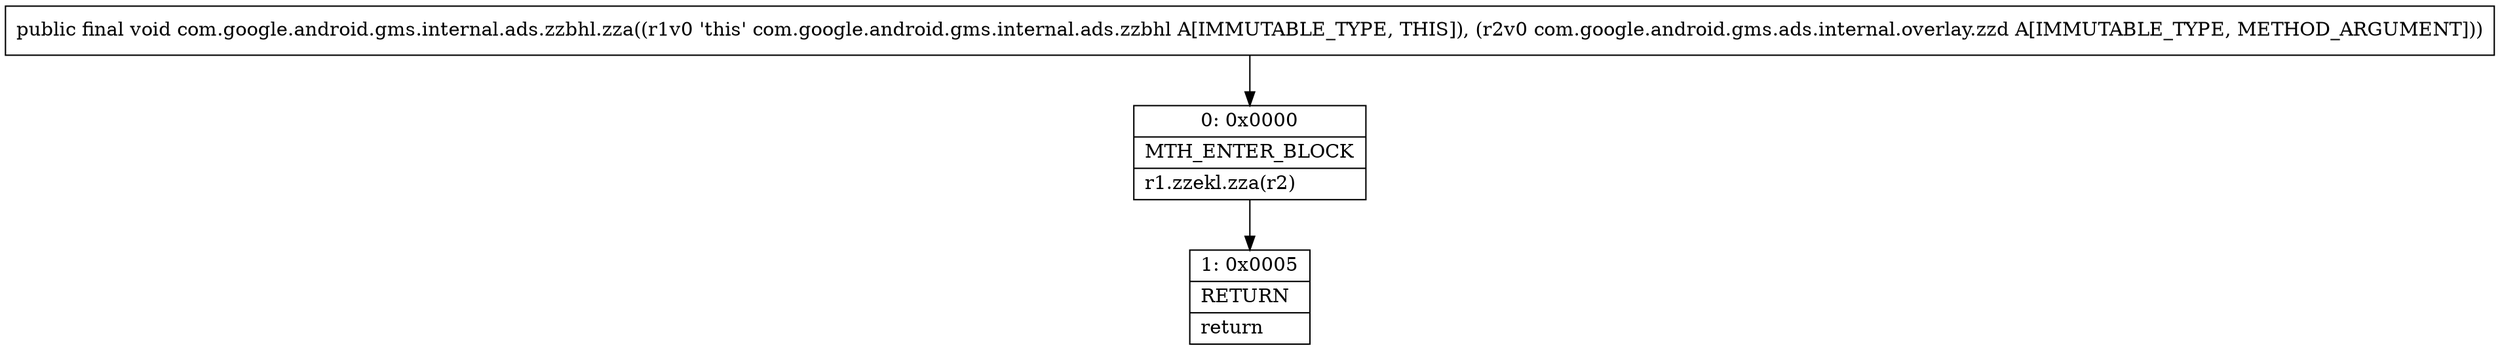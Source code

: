 digraph "CFG forcom.google.android.gms.internal.ads.zzbhl.zza(Lcom\/google\/android\/gms\/ads\/internal\/overlay\/zzd;)V" {
Node_0 [shape=record,label="{0\:\ 0x0000|MTH_ENTER_BLOCK\l|r1.zzekl.zza(r2)\l}"];
Node_1 [shape=record,label="{1\:\ 0x0005|RETURN\l|return\l}"];
MethodNode[shape=record,label="{public final void com.google.android.gms.internal.ads.zzbhl.zza((r1v0 'this' com.google.android.gms.internal.ads.zzbhl A[IMMUTABLE_TYPE, THIS]), (r2v0 com.google.android.gms.ads.internal.overlay.zzd A[IMMUTABLE_TYPE, METHOD_ARGUMENT])) }"];
MethodNode -> Node_0;
Node_0 -> Node_1;
}

